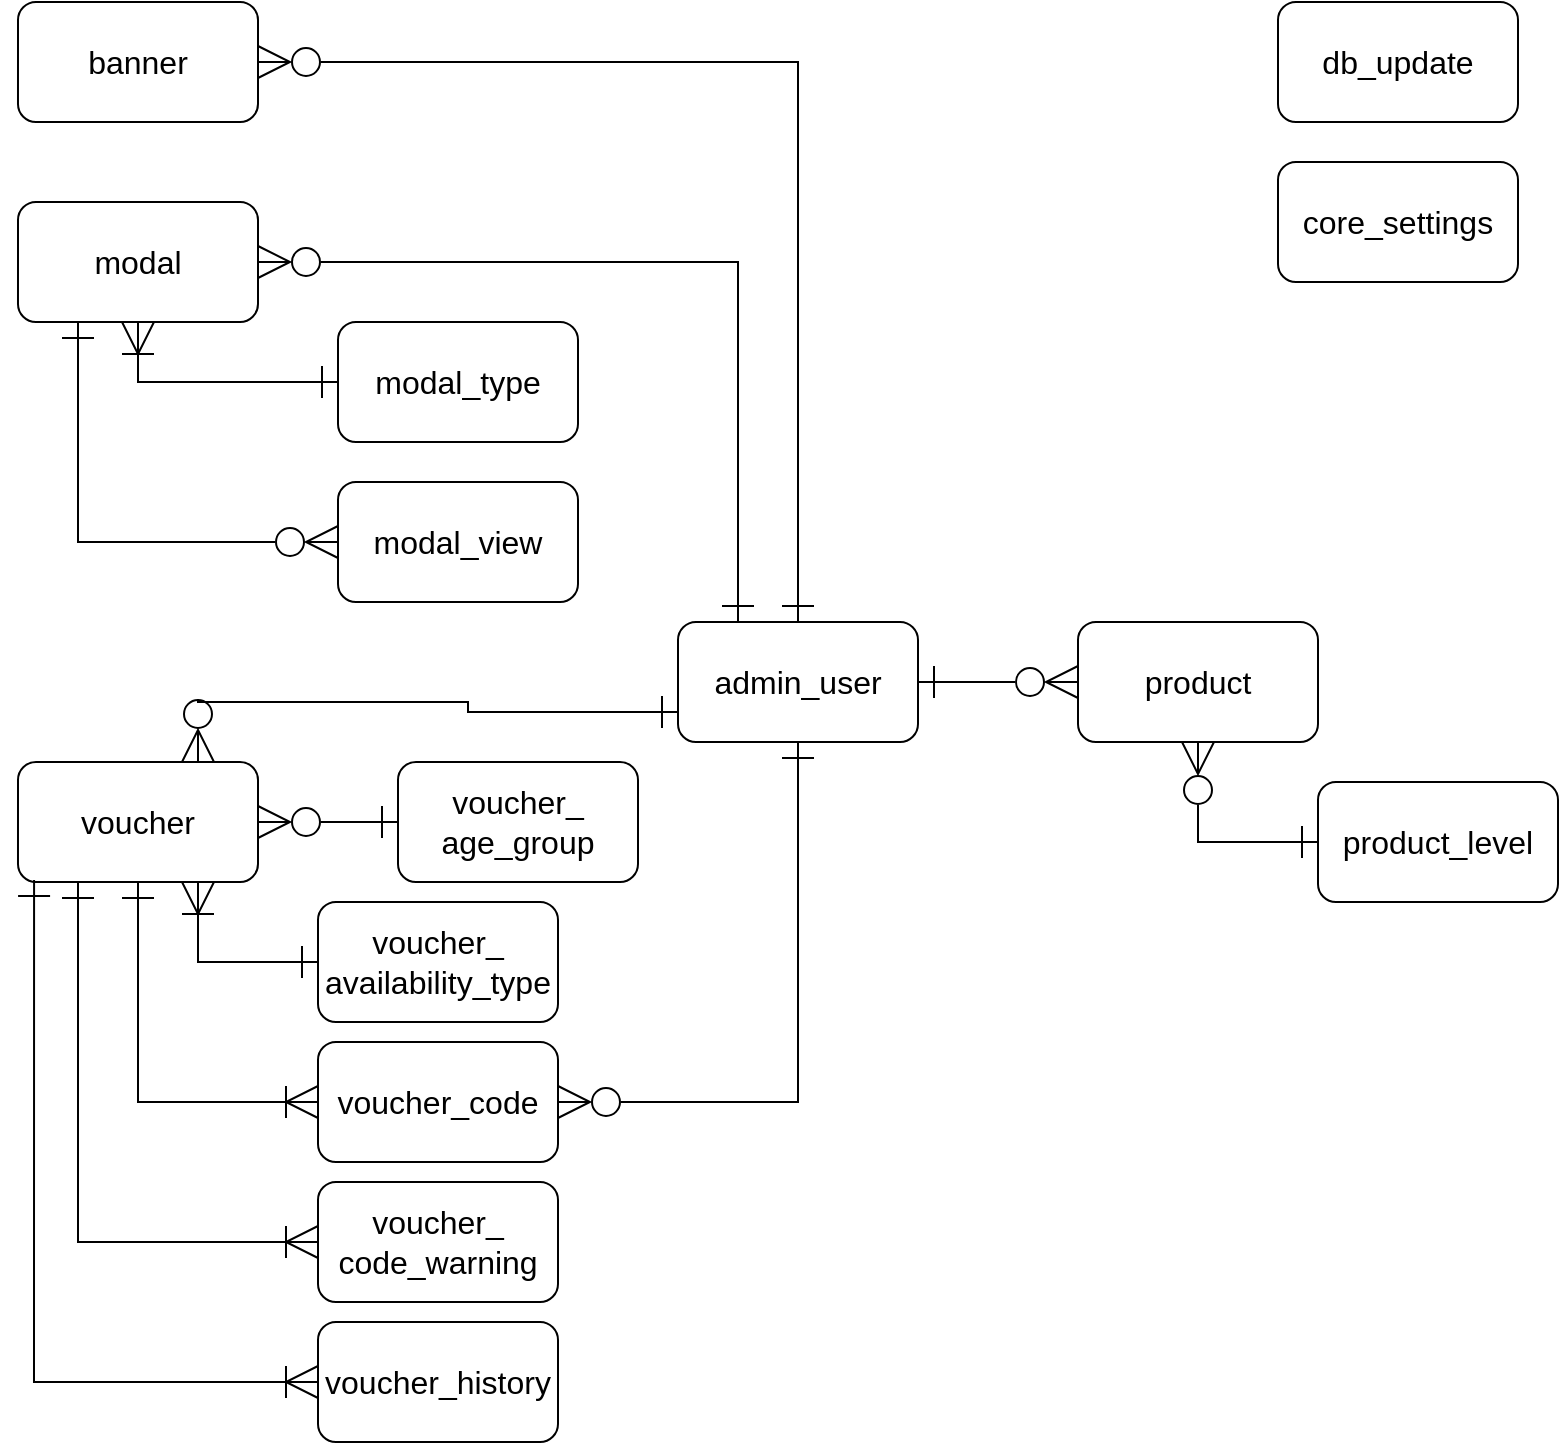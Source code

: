 <mxfile version="15.7.4" type="github">
  <diagram id="zT2-I3nWxb7EVqe7vkg6" name="Page-1">
    <mxGraphModel dx="1422" dy="762" grid="1" gridSize="10" guides="1" tooltips="1" connect="1" arrows="1" fold="1" page="1" pageScale="1" pageWidth="850" pageHeight="1100" math="0" shadow="0">
      <root>
        <mxCell id="0" />
        <mxCell id="1" parent="0" />
        <mxCell id="NabtTSOFmGUarzjUIoSQ-25" style="edgeStyle=orthogonalEdgeStyle;rounded=0;orthogonalLoop=1;jettySize=auto;html=1;exitX=0;exitY=0.75;exitDx=0;exitDy=0;entryX=0.75;entryY=0;entryDx=0;entryDy=0;fontSize=16;startArrow=ERone;startFill=0;endArrow=ERzeroToMany;endFill=0;startSize=14;endSize=14;" edge="1" parent="1" source="NabtTSOFmGUarzjUIoSQ-1" target="NabtTSOFmGUarzjUIoSQ-10">
          <mxGeometry relative="1" as="geometry" />
        </mxCell>
        <mxCell id="NabtTSOFmGUarzjUIoSQ-26" style="edgeStyle=orthogonalEdgeStyle;rounded=0;orthogonalLoop=1;jettySize=auto;html=1;exitX=1;exitY=0.5;exitDx=0;exitDy=0;entryX=0;entryY=0.5;entryDx=0;entryDy=0;fontSize=16;startArrow=ERone;startFill=0;endArrow=ERzeroToMany;endFill=0;startSize=14;endSize=14;" edge="1" parent="1" source="NabtTSOFmGUarzjUIoSQ-1" target="NabtTSOFmGUarzjUIoSQ-8">
          <mxGeometry relative="1" as="geometry" />
        </mxCell>
        <mxCell id="NabtTSOFmGUarzjUIoSQ-27" style="edgeStyle=orthogonalEdgeStyle;rounded=0;orthogonalLoop=1;jettySize=auto;html=1;exitX=0.25;exitY=0;exitDx=0;exitDy=0;entryX=1;entryY=0.5;entryDx=0;entryDy=0;fontSize=16;startArrow=ERone;startFill=0;endArrow=ERzeroToMany;endFill=0;startSize=14;endSize=14;" edge="1" parent="1" source="NabtTSOFmGUarzjUIoSQ-1" target="NabtTSOFmGUarzjUIoSQ-5">
          <mxGeometry relative="1" as="geometry" />
        </mxCell>
        <mxCell id="NabtTSOFmGUarzjUIoSQ-28" style="edgeStyle=orthogonalEdgeStyle;rounded=0;orthogonalLoop=1;jettySize=auto;html=1;exitX=0.5;exitY=0;exitDx=0;exitDy=0;entryX=1;entryY=0.5;entryDx=0;entryDy=0;fontSize=16;startArrow=ERone;startFill=0;endArrow=ERzeroToMany;endFill=0;startSize=14;endSize=14;" edge="1" parent="1" source="NabtTSOFmGUarzjUIoSQ-1" target="NabtTSOFmGUarzjUIoSQ-2">
          <mxGeometry relative="1" as="geometry" />
        </mxCell>
        <mxCell id="NabtTSOFmGUarzjUIoSQ-1" value="admin_user" style="rounded=1;whiteSpace=wrap;html=1;fontSize=16;" vertex="1" parent="1">
          <mxGeometry x="400" y="330" width="120" height="60" as="geometry" />
        </mxCell>
        <mxCell id="NabtTSOFmGUarzjUIoSQ-2" value="banner&lt;span style=&quot;color: rgba(0 , 0 , 0 , 0) ; font-family: monospace ; font-size: 0px&quot;&gt;%3CmxGraphModel%3E%3Croot%3E%3CmxCell%20id%3D%220%22%2F%3E%3CmxCell%20id%3D%221%22%20parent%3D%220%22%2F%3E%3CmxCell%20id%3D%222%22%20value%3D%22admin_user%22%20style%3D%22rounded%3D1%3BwhiteSpace%3Dwrap%3Bhtml%3D1%3BfontSize%3D16%3B%22%20vertex%3D%221%22%20parent%3D%221%22%3E%3CmxGeometry%20x%3D%22350%22%20y%3D%2250%22%20width%3D%22120%22%20height%3D%2260%22%20as%3D%22geometry%22%2F%3E%3C%2FmxCell%3E%3C%2Froot%3E%3C%2FmxGraphModel%3E&lt;/span&gt;" style="rounded=1;whiteSpace=wrap;html=1;fontSize=16;" vertex="1" parent="1">
          <mxGeometry x="70" y="20" width="120" height="60" as="geometry" />
        </mxCell>
        <mxCell id="NabtTSOFmGUarzjUIoSQ-3" value="core_settings" style="rounded=1;whiteSpace=wrap;html=1;fontSize=16;" vertex="1" parent="1">
          <mxGeometry x="700" y="100" width="120" height="60" as="geometry" />
        </mxCell>
        <mxCell id="NabtTSOFmGUarzjUIoSQ-4" value="db_update" style="rounded=1;whiteSpace=wrap;html=1;fontSize=16;" vertex="1" parent="1">
          <mxGeometry x="700" y="20" width="120" height="60" as="geometry" />
        </mxCell>
        <mxCell id="NabtTSOFmGUarzjUIoSQ-16" style="edgeStyle=orthogonalEdgeStyle;rounded=0;orthogonalLoop=1;jettySize=auto;html=1;exitX=0.5;exitY=1;exitDx=0;exitDy=0;entryX=0;entryY=0.5;entryDx=0;entryDy=0;fontSize=16;endArrow=ERone;endFill=0;startArrow=ERoneToMany;startFill=0;endSize=14;startSize=14;" edge="1" parent="1" source="NabtTSOFmGUarzjUIoSQ-5" target="NabtTSOFmGUarzjUIoSQ-6">
          <mxGeometry relative="1" as="geometry" />
        </mxCell>
        <mxCell id="NabtTSOFmGUarzjUIoSQ-5" value="modal" style="rounded=1;whiteSpace=wrap;html=1;fontSize=16;" vertex="1" parent="1">
          <mxGeometry x="70" y="120" width="120" height="60" as="geometry" />
        </mxCell>
        <mxCell id="NabtTSOFmGUarzjUIoSQ-6" value="modal_type" style="rounded=1;whiteSpace=wrap;html=1;fontSize=16;" vertex="1" parent="1">
          <mxGeometry x="230" y="180" width="120" height="60" as="geometry" />
        </mxCell>
        <mxCell id="NabtTSOFmGUarzjUIoSQ-7" value="modal_view" style="rounded=1;whiteSpace=wrap;html=1;fontSize=16;" vertex="1" parent="1">
          <mxGeometry x="230" y="260" width="120" height="60" as="geometry" />
        </mxCell>
        <mxCell id="NabtTSOFmGUarzjUIoSQ-29" style="edgeStyle=orthogonalEdgeStyle;rounded=0;orthogonalLoop=1;jettySize=auto;html=1;entryX=0.5;entryY=1;entryDx=0;entryDy=0;fontSize=16;startArrow=ERone;startFill=0;endArrow=ERzeroToMany;endFill=0;startSize=14;endSize=14;exitX=0;exitY=0.5;exitDx=0;exitDy=0;" edge="1" parent="1" source="NabtTSOFmGUarzjUIoSQ-9" target="NabtTSOFmGUarzjUIoSQ-8">
          <mxGeometry relative="1" as="geometry">
            <mxPoint x="600" y="520" as="sourcePoint" />
          </mxGeometry>
        </mxCell>
        <mxCell id="NabtTSOFmGUarzjUIoSQ-8" value="product" style="rounded=1;whiteSpace=wrap;html=1;fontSize=16;" vertex="1" parent="1">
          <mxGeometry x="600" y="330" width="120" height="60" as="geometry" />
        </mxCell>
        <mxCell id="NabtTSOFmGUarzjUIoSQ-9" value="product_level" style="rounded=1;whiteSpace=wrap;html=1;fontSize=16;" vertex="1" parent="1">
          <mxGeometry x="720" y="410" width="120" height="60" as="geometry" />
        </mxCell>
        <mxCell id="NabtTSOFmGUarzjUIoSQ-10" value="voucher" style="rounded=1;whiteSpace=wrap;html=1;fontSize=16;" vertex="1" parent="1">
          <mxGeometry x="70" y="400" width="120" height="60" as="geometry" />
        </mxCell>
        <mxCell id="NabtTSOFmGUarzjUIoSQ-11" value="voucher_&lt;br&gt;age_group" style="rounded=1;whiteSpace=wrap;html=1;fontSize=16;" vertex="1" parent="1">
          <mxGeometry x="260" y="400" width="120" height="60" as="geometry" />
        </mxCell>
        <mxCell id="NabtTSOFmGUarzjUIoSQ-12" value="voucher_&lt;br&gt;availability_type" style="rounded=1;whiteSpace=wrap;html=1;fontSize=16;" vertex="1" parent="1">
          <mxGeometry x="220" y="470" width="120" height="60" as="geometry" />
        </mxCell>
        <mxCell id="NabtTSOFmGUarzjUIoSQ-24" style="edgeStyle=orthogonalEdgeStyle;rounded=0;orthogonalLoop=1;jettySize=auto;html=1;exitX=0.5;exitY=1;exitDx=0;exitDy=0;fontSize=16;startArrow=ERone;startFill=0;endArrow=ERzeroToMany;endFill=0;startSize=14;endSize=14;entryX=1;entryY=0.5;entryDx=0;entryDy=0;" edge="1" parent="1" source="NabtTSOFmGUarzjUIoSQ-1" target="NabtTSOFmGUarzjUIoSQ-13">
          <mxGeometry relative="1" as="geometry">
            <mxPoint x="590" y="470" as="targetPoint" />
          </mxGeometry>
        </mxCell>
        <mxCell id="NabtTSOFmGUarzjUIoSQ-13" value="voucher_code" style="rounded=1;whiteSpace=wrap;html=1;fontSize=16;" vertex="1" parent="1">
          <mxGeometry x="220" y="540" width="120" height="60" as="geometry" />
        </mxCell>
        <mxCell id="NabtTSOFmGUarzjUIoSQ-14" value="voucher_&lt;br&gt;code_warning&lt;span style=&quot;color: rgba(0 , 0 , 0 , 0) ; font-family: monospace ; font-size: 0px&quot;&gt;%3CmxGraphModel%3E%3Croot%3E%3CmxCell%20id%3D%220%22%2F%3E%3CmxCell%20id%3D%221%22%20parent%3D%220%22%2F%3E%3CmxCell%20id%3D%222%22%20value%3D%22admin_user%22%20style%3D%22rounded%3D1%3BwhiteSpace%3Dwrap%3Bhtml%3D1%3BfontSize%3D16%3B%22%20vertex%3D%221%22%20parent%3D%221%22%3E%3CmxGeometry%20x%3D%22350%22%20y%3D%2250%22%20width%3D%22120%22%20height%3D%2260%22%20as%3D%22geometry%22%2F%3E%3C%2FmxCell%3E%3C%2Froot%3E%3C%2FmxGraphModel%3E&lt;/span&gt;" style="rounded=1;whiteSpace=wrap;html=1;fontSize=16;" vertex="1" parent="1">
          <mxGeometry x="220" y="610" width="120" height="60" as="geometry" />
        </mxCell>
        <mxCell id="NabtTSOFmGUarzjUIoSQ-15" value="voucher_history" style="rounded=1;whiteSpace=wrap;html=1;fontSize=16;" vertex="1" parent="1">
          <mxGeometry x="220" y="680" width="120" height="60" as="geometry" />
        </mxCell>
        <mxCell id="NabtTSOFmGUarzjUIoSQ-17" style="edgeStyle=orthogonalEdgeStyle;rounded=0;orthogonalLoop=1;jettySize=auto;html=1;exitX=0;exitY=0.5;exitDx=0;exitDy=0;entryX=0.25;entryY=1;entryDx=0;entryDy=0;fontSize=16;endArrow=ERone;endFill=0;startArrow=ERzeroToMany;startFill=0;endSize=14;startSize=14;" edge="1" parent="1" source="NabtTSOFmGUarzjUIoSQ-7" target="NabtTSOFmGUarzjUIoSQ-5">
          <mxGeometry relative="1" as="geometry">
            <mxPoint x="140" y="190" as="sourcePoint" />
            <mxPoint x="240" y="220" as="targetPoint" />
          </mxGeometry>
        </mxCell>
        <mxCell id="NabtTSOFmGUarzjUIoSQ-18" style="edgeStyle=orthogonalEdgeStyle;rounded=0;orthogonalLoop=1;jettySize=auto;html=1;exitX=0.75;exitY=1;exitDx=0;exitDy=0;entryX=0;entryY=0.5;entryDx=0;entryDy=0;fontSize=16;endArrow=ERone;endFill=0;startArrow=ERoneToMany;startFill=0;endSize=14;startSize=14;" edge="1" parent="1" source="NabtTSOFmGUarzjUIoSQ-10" target="NabtTSOFmGUarzjUIoSQ-12">
          <mxGeometry relative="1" as="geometry">
            <mxPoint x="140" y="190" as="sourcePoint" />
            <mxPoint x="240" y="220" as="targetPoint" />
          </mxGeometry>
        </mxCell>
        <mxCell id="NabtTSOFmGUarzjUIoSQ-19" style="edgeStyle=orthogonalEdgeStyle;rounded=0;orthogonalLoop=1;jettySize=auto;html=1;fontSize=16;endArrow=ERone;endFill=0;startArrow=ERoneToMany;startFill=0;endSize=14;startSize=14;entryX=0.5;entryY=1;entryDx=0;entryDy=0;exitX=0;exitY=0.5;exitDx=0;exitDy=0;" edge="1" parent="1" source="NabtTSOFmGUarzjUIoSQ-13" target="NabtTSOFmGUarzjUIoSQ-10">
          <mxGeometry relative="1" as="geometry">
            <mxPoint x="210" y="680" as="sourcePoint" />
            <mxPoint x="100" y="630" as="targetPoint" />
          </mxGeometry>
        </mxCell>
        <mxCell id="NabtTSOFmGUarzjUIoSQ-20" style="edgeStyle=orthogonalEdgeStyle;rounded=0;orthogonalLoop=1;jettySize=auto;html=1;exitX=0;exitY=0.5;exitDx=0;exitDy=0;entryX=0.067;entryY=0.983;entryDx=0;entryDy=0;fontSize=16;endArrow=ERone;endFill=0;startArrow=ERoneToMany;startFill=0;endSize=14;startSize=14;entryPerimeter=0;" edge="1" parent="1" source="NabtTSOFmGUarzjUIoSQ-15" target="NabtTSOFmGUarzjUIoSQ-10">
          <mxGeometry relative="1" as="geometry">
            <mxPoint x="180" y="480" as="sourcePoint" />
            <mxPoint x="240" y="520" as="targetPoint" />
          </mxGeometry>
        </mxCell>
        <mxCell id="NabtTSOFmGUarzjUIoSQ-21" style="edgeStyle=orthogonalEdgeStyle;rounded=0;orthogonalLoop=1;jettySize=auto;html=1;exitX=0;exitY=0.5;exitDx=0;exitDy=0;entryX=0.25;entryY=1;entryDx=0;entryDy=0;fontSize=16;endArrow=ERone;endFill=0;startArrow=ERoneToMany;startFill=0;endSize=14;startSize=14;" edge="1" parent="1" source="NabtTSOFmGUarzjUIoSQ-14" target="NabtTSOFmGUarzjUIoSQ-10">
          <mxGeometry relative="1" as="geometry">
            <mxPoint x="190" y="490" as="sourcePoint" />
            <mxPoint x="250" y="530" as="targetPoint" />
          </mxGeometry>
        </mxCell>
        <mxCell id="NabtTSOFmGUarzjUIoSQ-23" style="edgeStyle=orthogonalEdgeStyle;rounded=0;orthogonalLoop=1;jettySize=auto;html=1;exitX=1;exitY=0.5;exitDx=0;exitDy=0;entryX=0;entryY=0.5;entryDx=0;entryDy=0;fontSize=16;endArrow=ERone;endFill=0;startArrow=ERzeroToMany;startFill=0;endSize=14;startSize=14;" edge="1" parent="1" source="NabtTSOFmGUarzjUIoSQ-10" target="NabtTSOFmGUarzjUIoSQ-11">
          <mxGeometry relative="1" as="geometry">
            <mxPoint x="210" y="510" as="sourcePoint" />
            <mxPoint x="270" y="550" as="targetPoint" />
          </mxGeometry>
        </mxCell>
      </root>
    </mxGraphModel>
  </diagram>
</mxfile>
